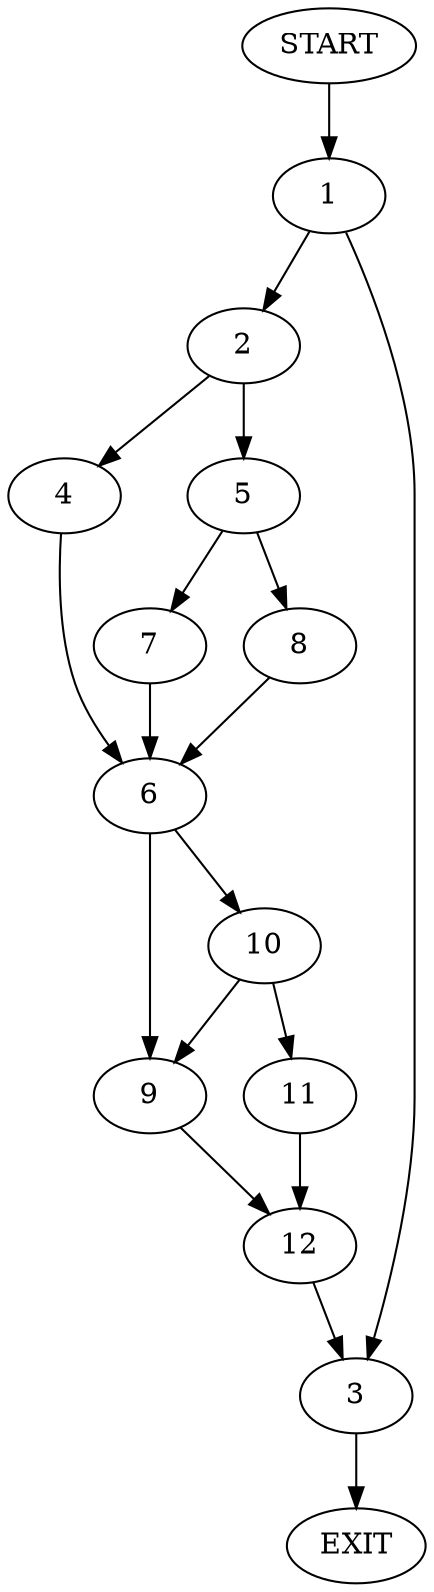 digraph {
0 [label="START"]
13 [label="EXIT"]
0 -> 1
1 -> 2
1 -> 3
3 -> 13
2 -> 4
2 -> 5
4 -> 6
5 -> 7
5 -> 8
6 -> 9
6 -> 10
7 -> 6
8 -> 6
10 -> 9
10 -> 11
9 -> 12
11 -> 12
12 -> 3
}
